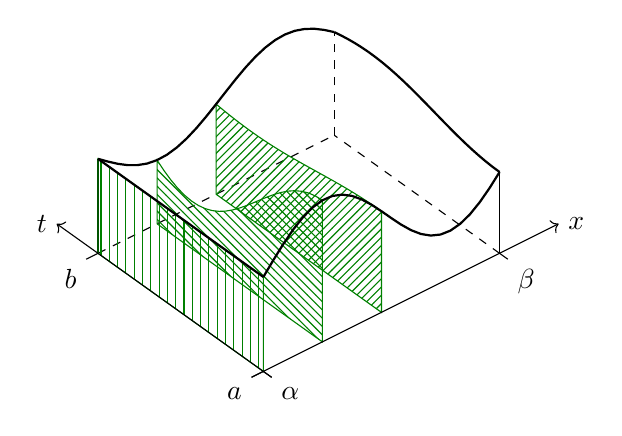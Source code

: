 \begin{tikzpicture}[scale=1.5,x={(1cm,0.5cm)},y={(-0.7cm,0.5cm)},z={(0cm,0.4cm)}]

    \draw (0,0,0) --+ (0,0,2);
    \draw (0,2,0) --+ (0,0,2);
    \draw (2,0,0) --+ (0,0,1.72);
    \draw[dashed] (2,2,0) --+ (0,0,2.18);
    \draw[dashed] (2,0,0) --+ (0,2,0);
    \draw[dashed] (0,2,0) --+ (2,0,0);  
            
    \filldraw[color=green!50!black,pattern=north east lines,pattern color=green!50!black] (1,0,0) -- plot[domain=0:2] (1,\x,{2+sin(3*1 r)*cos(2*\x r))}) -- (1,2,0) -- cycle;  
    \filldraw[color=green!50!black,pattern=north west lines,pattern color=green!50!black] (0.5,0,0) -- plot[domain=0:2] (0.5,\x,{2+sin(3*0.5 r)*cos(2*\x r))}) -- (0.5,2,0) -- cycle;    
    \filldraw[color=green!50!black,pattern=vertical lines,pattern color=green!50!black] (0,0,0) -- plot[domain=0:2] (0,\x,{2+sin(3*0 r)*cos(2*\x r))}) -- (0,2,0) -- cycle; 
    
    	
    \draw[domain=0:2,thick] plot (\x,0,{2+sin(3*\x r)*cos(2*0 r))}); 
    \draw[domain=0:2,thick] plot (\x,2,{2+sin(3*\x r)*cos(2*2 r))}); 
    \draw[domain=0:2,thick] plot (0,\x,{2+sin(3*0 r)*cos(2*\x r))}); 
    \draw[domain=0:2,thick] plot (2,\x,{2+sin(3*2 r)*cos(2*\x r))});
    
    
    \draw[->] (-0.1,0,0) -- (2.5,0,0) node[right] {$x$};
	\draw[->] (0,-0.1,0) -- (0,2.5,0) node[left] {$t$};

	\draw (0,0,0) --+ (0,-0.1,0) node[below right] {$\alpha$};
	\draw (2,0,0) --+ (0,-0.1,0) node[below right] {$\beta$};
	\draw (0,0,0) --+ (-0.1,0,0) node[below left] {$a$};
	\draw (0,2,0) --+ (-0.1,0,0) node[below left] {$b$};	
  
\end{tikzpicture}
